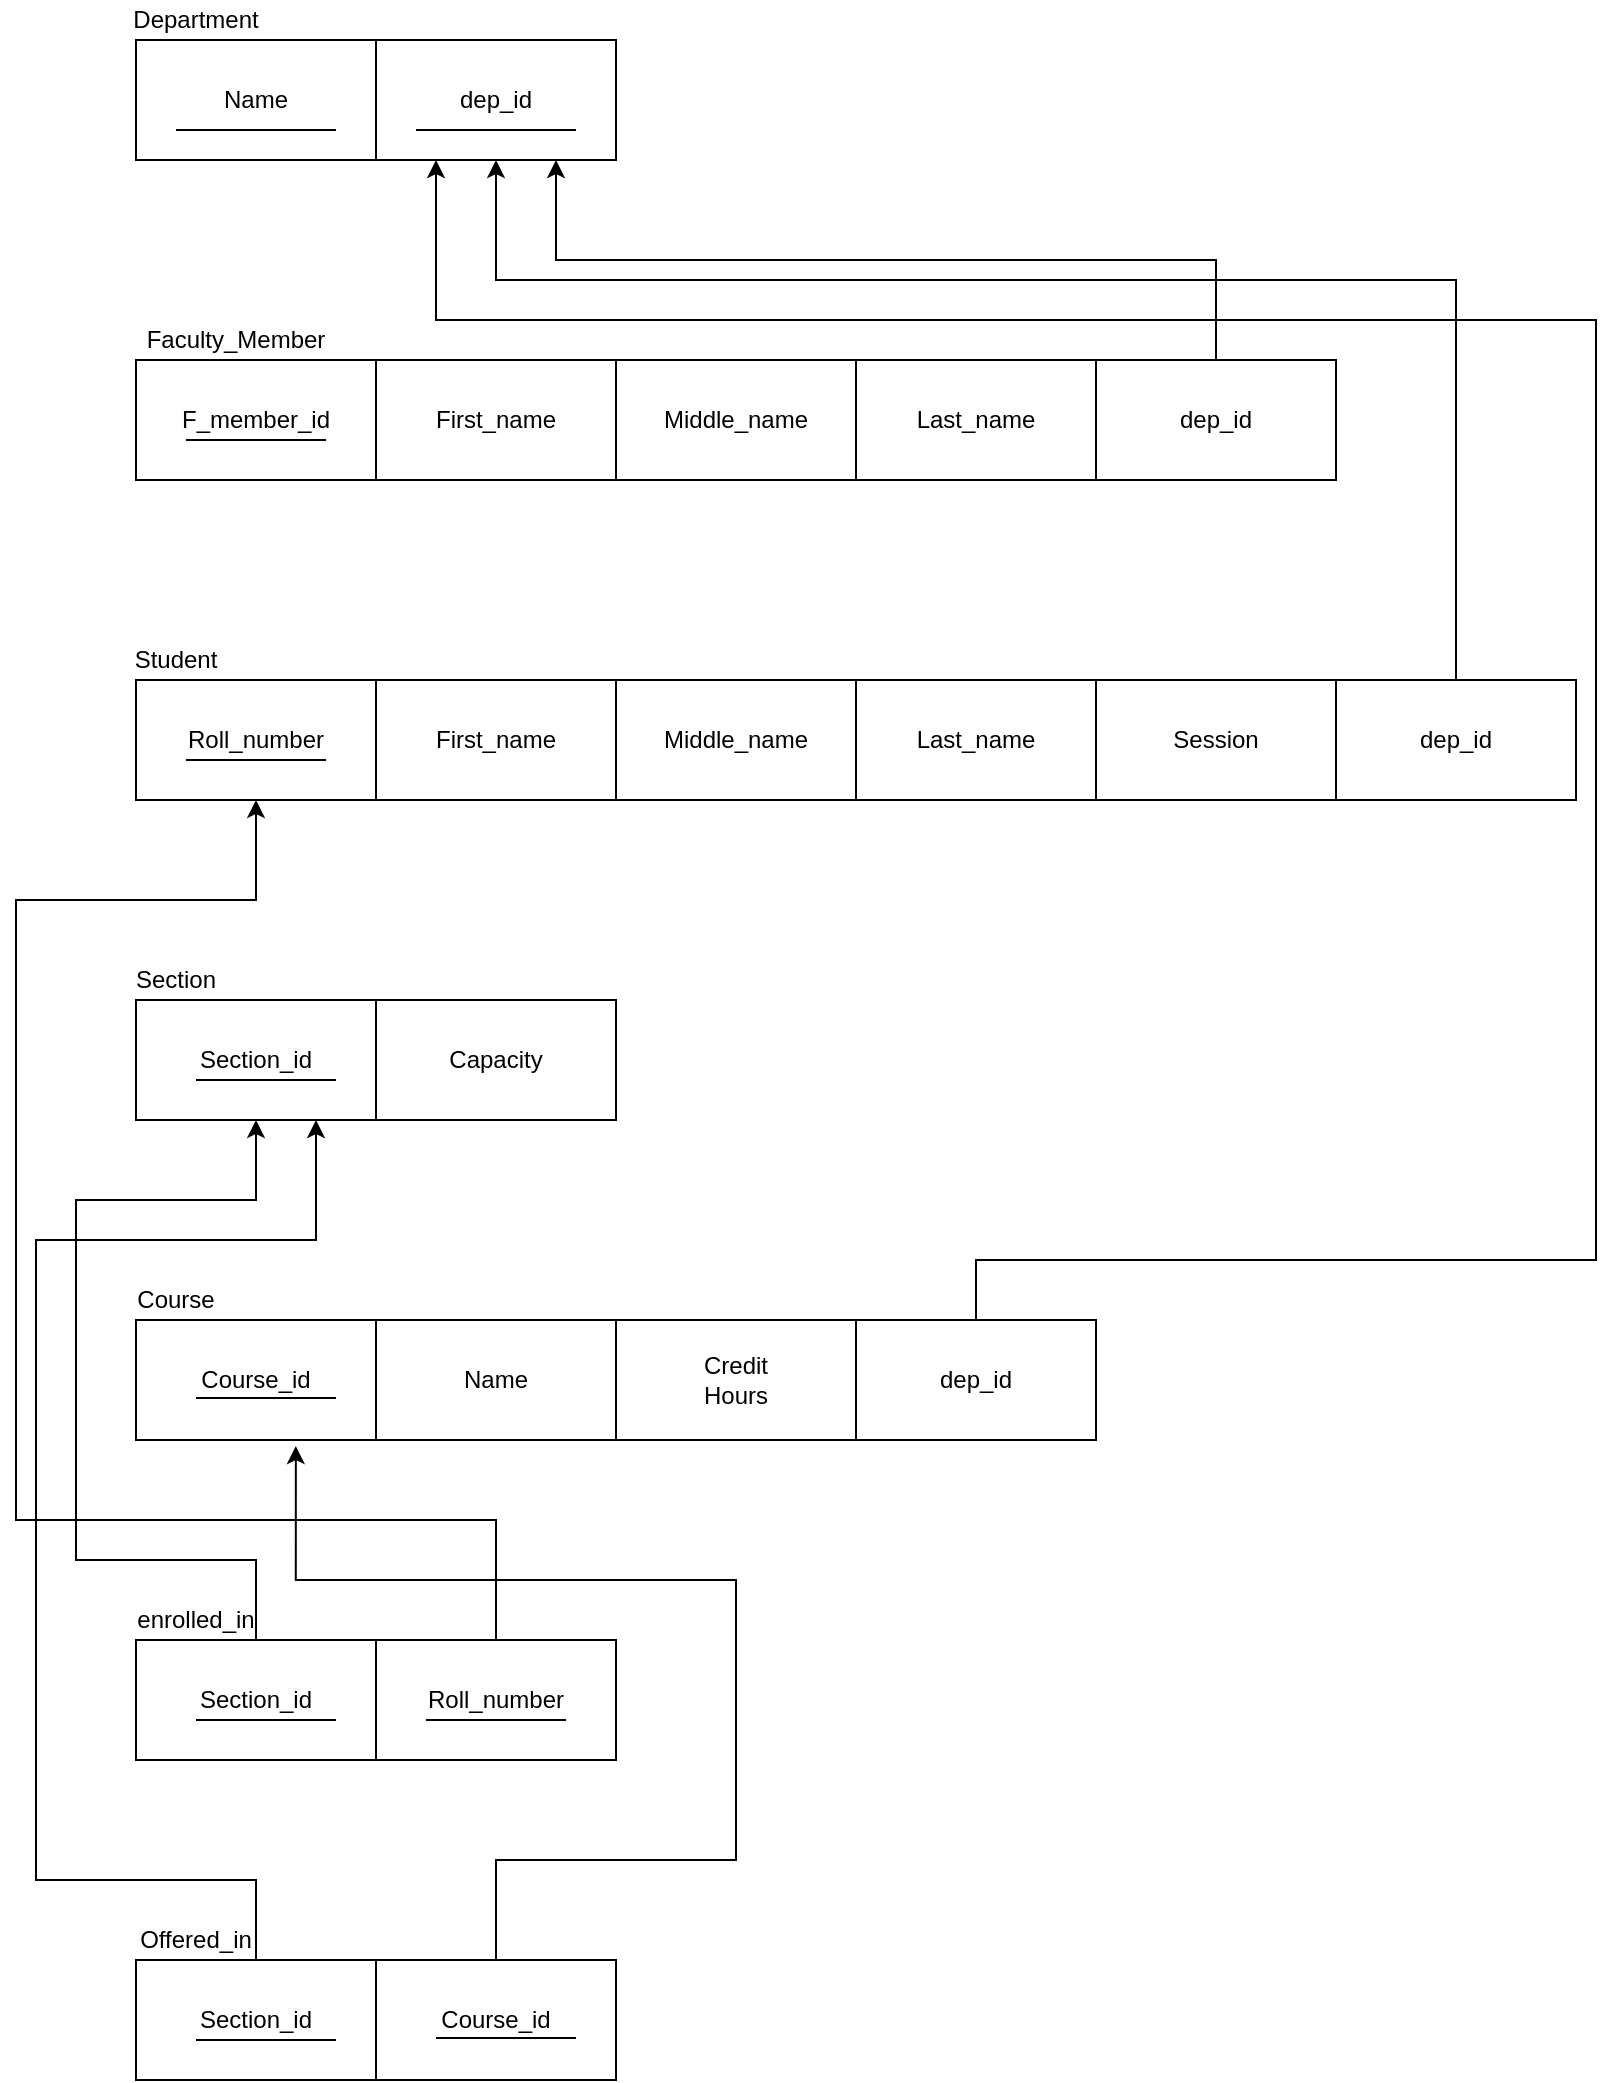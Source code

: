 <mxfile version="13.8.6" type="github">
  <diagram id="R2lEEEUBdFMjLlhIrx00" name="Page-1">
    <mxGraphModel dx="904" dy="413" grid="1" gridSize="10" guides="1" tooltips="1" connect="1" arrows="1" fold="1" page="1" pageScale="1" pageWidth="850" pageHeight="1100" math="0" shadow="0" extFonts="Permanent Marker^https://fonts.googleapis.com/css?family=Permanent+Marker">
      <root>
        <mxCell id="0" />
        <mxCell id="1" parent="0" />
        <mxCell id="VP4S1pkX_F0oo3JRPcs8-1" value="" style="rounded=0;whiteSpace=wrap;html=1;" parent="1" vertex="1">
          <mxGeometry x="160" y="120" width="120" height="60" as="geometry" />
        </mxCell>
        <mxCell id="VP4S1pkX_F0oo3JRPcs8-2" value="" style="rounded=0;whiteSpace=wrap;html=1;" parent="1" vertex="1">
          <mxGeometry x="280" y="120" width="120" height="60" as="geometry" />
        </mxCell>
        <mxCell id="VP4S1pkX_F0oo3JRPcs8-3" value="" style="rounded=0;whiteSpace=wrap;html=1;" parent="1" vertex="1">
          <mxGeometry x="280" y="280" width="120" height="60" as="geometry" />
        </mxCell>
        <mxCell id="VP4S1pkX_F0oo3JRPcs8-4" value="" style="rounded=0;whiteSpace=wrap;html=1;" parent="1" vertex="1">
          <mxGeometry x="160" y="280" width="120" height="60" as="geometry" />
        </mxCell>
        <mxCell id="VP4S1pkX_F0oo3JRPcs8-5" value="" style="rounded=0;whiteSpace=wrap;html=1;" parent="1" vertex="1">
          <mxGeometry x="400" y="280" width="120" height="60" as="geometry" />
        </mxCell>
        <mxCell id="VP4S1pkX_F0oo3JRPcs8-6" value="" style="rounded=0;whiteSpace=wrap;html=1;" parent="1" vertex="1">
          <mxGeometry x="520" y="280" width="120" height="60" as="geometry" />
        </mxCell>
        <mxCell id="kJa4N3SzeVfnvi3K9EXO-64" style="edgeStyle=orthogonalEdgeStyle;rounded=0;orthogonalLoop=1;jettySize=auto;html=1;exitX=0.5;exitY=0;exitDx=0;exitDy=0;entryX=0.75;entryY=1;entryDx=0;entryDy=0;" edge="1" parent="1" source="VP4S1pkX_F0oo3JRPcs8-7" target="VP4S1pkX_F0oo3JRPcs8-2">
          <mxGeometry relative="1" as="geometry" />
        </mxCell>
        <mxCell id="VP4S1pkX_F0oo3JRPcs8-7" value="" style="rounded=0;whiteSpace=wrap;html=1;" parent="1" vertex="1">
          <mxGeometry x="640" y="280" width="120" height="60" as="geometry" />
        </mxCell>
        <mxCell id="VP4S1pkX_F0oo3JRPcs8-8" value="" style="rounded=0;whiteSpace=wrap;html=1;" parent="1" vertex="1">
          <mxGeometry x="160" y="440" width="120" height="60" as="geometry" />
        </mxCell>
        <mxCell id="VP4S1pkX_F0oo3JRPcs8-9" value="" style="rounded=0;whiteSpace=wrap;html=1;" parent="1" vertex="1">
          <mxGeometry x="280" y="440" width="120" height="60" as="geometry" />
        </mxCell>
        <mxCell id="VP4S1pkX_F0oo3JRPcs8-10" value="" style="rounded=0;whiteSpace=wrap;html=1;" parent="1" vertex="1">
          <mxGeometry x="400" y="440" width="120" height="60" as="geometry" />
        </mxCell>
        <mxCell id="VP4S1pkX_F0oo3JRPcs8-11" value="" style="rounded=0;whiteSpace=wrap;html=1;" parent="1" vertex="1">
          <mxGeometry x="520" y="440" width="120" height="60" as="geometry" />
        </mxCell>
        <mxCell id="VP4S1pkX_F0oo3JRPcs8-12" value="" style="rounded=0;whiteSpace=wrap;html=1;" parent="1" vertex="1">
          <mxGeometry x="640" y="440" width="120" height="60" as="geometry" />
        </mxCell>
        <mxCell id="kJa4N3SzeVfnvi3K9EXO-65" style="edgeStyle=orthogonalEdgeStyle;rounded=0;orthogonalLoop=1;jettySize=auto;html=1;exitX=0.5;exitY=0;exitDx=0;exitDy=0;entryX=0.5;entryY=1;entryDx=0;entryDy=0;" edge="1" parent="1" source="VP4S1pkX_F0oo3JRPcs8-13" target="VP4S1pkX_F0oo3JRPcs8-2">
          <mxGeometry relative="1" as="geometry">
            <Array as="points">
              <mxPoint x="820" y="240" />
              <mxPoint x="340" y="240" />
            </Array>
          </mxGeometry>
        </mxCell>
        <mxCell id="VP4S1pkX_F0oo3JRPcs8-13" value="" style="rounded=0;whiteSpace=wrap;html=1;" parent="1" vertex="1">
          <mxGeometry x="760" y="440" width="120" height="60" as="geometry" />
        </mxCell>
        <mxCell id="VP4S1pkX_F0oo3JRPcs8-14" value="" style="rounded=0;whiteSpace=wrap;html=1;" parent="1" vertex="1">
          <mxGeometry x="160" y="600" width="120" height="60" as="geometry" />
        </mxCell>
        <mxCell id="VP4S1pkX_F0oo3JRPcs8-15" value="" style="rounded=0;whiteSpace=wrap;html=1;" parent="1" vertex="1">
          <mxGeometry x="280" y="600" width="120" height="60" as="geometry" />
        </mxCell>
        <mxCell id="VP4S1pkX_F0oo3JRPcs8-16" value="" style="rounded=0;whiteSpace=wrap;html=1;" parent="1" vertex="1">
          <mxGeometry x="160" y="760" width="120" height="60" as="geometry" />
        </mxCell>
        <mxCell id="kJa4N3SzeVfnvi3K9EXO-1" value="" style="rounded=0;whiteSpace=wrap;html=1;" vertex="1" parent="1">
          <mxGeometry x="280" y="760" width="120" height="60" as="geometry" />
        </mxCell>
        <mxCell id="kJa4N3SzeVfnvi3K9EXO-2" value="" style="rounded=0;whiteSpace=wrap;html=1;" vertex="1" parent="1">
          <mxGeometry x="400" y="760" width="120" height="60" as="geometry" />
        </mxCell>
        <mxCell id="kJa4N3SzeVfnvi3K9EXO-67" style="edgeStyle=orthogonalEdgeStyle;rounded=0;orthogonalLoop=1;jettySize=auto;html=1;exitX=0.5;exitY=0;exitDx=0;exitDy=0;entryX=0.25;entryY=1;entryDx=0;entryDy=0;" edge="1" parent="1" source="kJa4N3SzeVfnvi3K9EXO-3" target="VP4S1pkX_F0oo3JRPcs8-2">
          <mxGeometry relative="1" as="geometry">
            <Array as="points">
              <mxPoint x="580" y="730" />
              <mxPoint x="890" y="730" />
              <mxPoint x="890" y="260" />
              <mxPoint x="310" y="260" />
            </Array>
          </mxGeometry>
        </mxCell>
        <mxCell id="kJa4N3SzeVfnvi3K9EXO-3" value="" style="rounded=0;whiteSpace=wrap;html=1;" vertex="1" parent="1">
          <mxGeometry x="520" y="760" width="120" height="60" as="geometry" />
        </mxCell>
        <mxCell id="kJa4N3SzeVfnvi3K9EXO-9" value="Department" style="text;html=1;strokeColor=none;fillColor=none;align=center;verticalAlign=middle;whiteSpace=wrap;rounded=0;" vertex="1" parent="1">
          <mxGeometry x="170" y="100" width="40" height="20" as="geometry" />
        </mxCell>
        <mxCell id="kJa4N3SzeVfnvi3K9EXO-10" value="Name" style="text;html=1;strokeColor=none;fillColor=none;align=center;verticalAlign=middle;whiteSpace=wrap;rounded=0;" vertex="1" parent="1">
          <mxGeometry x="200" y="140" width="40" height="20" as="geometry" />
        </mxCell>
        <mxCell id="kJa4N3SzeVfnvi3K9EXO-11" value="dep_id" style="text;html=1;strokeColor=none;fillColor=none;align=center;verticalAlign=middle;whiteSpace=wrap;rounded=0;" vertex="1" parent="1">
          <mxGeometry x="320" y="140" width="40" height="20" as="geometry" />
        </mxCell>
        <mxCell id="kJa4N3SzeVfnvi3K9EXO-12" value="" style="endArrow=none;html=1;" edge="1" parent="1">
          <mxGeometry width="50" height="50" relative="1" as="geometry">
            <mxPoint x="180" y="165" as="sourcePoint" />
            <mxPoint x="260" y="165" as="targetPoint" />
            <Array as="points">
              <mxPoint x="220" y="165" />
            </Array>
          </mxGeometry>
        </mxCell>
        <mxCell id="kJa4N3SzeVfnvi3K9EXO-13" value="" style="endArrow=none;html=1;" edge="1" parent="1">
          <mxGeometry width="50" height="50" relative="1" as="geometry">
            <mxPoint x="300" y="165" as="sourcePoint" />
            <mxPoint x="380" y="165" as="targetPoint" />
          </mxGeometry>
        </mxCell>
        <mxCell id="kJa4N3SzeVfnvi3K9EXO-14" value="Faculty_Member" style="text;html=1;strokeColor=none;fillColor=none;align=center;verticalAlign=middle;whiteSpace=wrap;rounded=0;" vertex="1" parent="1">
          <mxGeometry x="190" y="260" width="40" height="20" as="geometry" />
        </mxCell>
        <mxCell id="kJa4N3SzeVfnvi3K9EXO-15" value="F_member_id" style="text;html=1;strokeColor=none;fillColor=none;align=center;verticalAlign=middle;whiteSpace=wrap;rounded=0;" vertex="1" parent="1">
          <mxGeometry x="200" y="300" width="40" height="20" as="geometry" />
        </mxCell>
        <mxCell id="kJa4N3SzeVfnvi3K9EXO-17" value="First_name" style="text;html=1;strokeColor=none;fillColor=none;align=center;verticalAlign=middle;whiteSpace=wrap;rounded=0;" vertex="1" parent="1">
          <mxGeometry x="320" y="300" width="40" height="20" as="geometry" />
        </mxCell>
        <mxCell id="kJa4N3SzeVfnvi3K9EXO-18" value="Middle_name" style="text;html=1;strokeColor=none;fillColor=none;align=center;verticalAlign=middle;whiteSpace=wrap;rounded=0;" vertex="1" parent="1">
          <mxGeometry x="440" y="300" width="40" height="20" as="geometry" />
        </mxCell>
        <mxCell id="kJa4N3SzeVfnvi3K9EXO-19" value="Last_name" style="text;html=1;strokeColor=none;fillColor=none;align=center;verticalAlign=middle;whiteSpace=wrap;rounded=0;" vertex="1" parent="1">
          <mxGeometry x="560" y="300" width="40" height="20" as="geometry" />
        </mxCell>
        <mxCell id="kJa4N3SzeVfnvi3K9EXO-20" value="dep_id" style="text;html=1;strokeColor=none;fillColor=none;align=center;verticalAlign=middle;whiteSpace=wrap;rounded=0;" vertex="1" parent="1">
          <mxGeometry x="680" y="300" width="40" height="20" as="geometry" />
        </mxCell>
        <mxCell id="kJa4N3SzeVfnvi3K9EXO-22" value="Middle_name" style="text;html=1;strokeColor=none;fillColor=none;align=center;verticalAlign=middle;whiteSpace=wrap;rounded=0;" vertex="1" parent="1">
          <mxGeometry x="440" y="460" width="40" height="20" as="geometry" />
        </mxCell>
        <mxCell id="kJa4N3SzeVfnvi3K9EXO-23" value="dep_id" style="text;html=1;strokeColor=none;fillColor=none;align=center;verticalAlign=middle;whiteSpace=wrap;rounded=0;" vertex="1" parent="1">
          <mxGeometry x="800" y="460" width="40" height="20" as="geometry" />
        </mxCell>
        <mxCell id="kJa4N3SzeVfnvi3K9EXO-24" value="Session" style="text;html=1;strokeColor=none;fillColor=none;align=center;verticalAlign=middle;whiteSpace=wrap;rounded=0;" vertex="1" parent="1">
          <mxGeometry x="680" y="460" width="40" height="20" as="geometry" />
        </mxCell>
        <mxCell id="kJa4N3SzeVfnvi3K9EXO-25" value="Last_name" style="text;html=1;strokeColor=none;fillColor=none;align=center;verticalAlign=middle;whiteSpace=wrap;rounded=0;" vertex="1" parent="1">
          <mxGeometry x="560" y="460" width="40" height="20" as="geometry" />
        </mxCell>
        <mxCell id="kJa4N3SzeVfnvi3K9EXO-26" value="First_name" style="text;html=1;strokeColor=none;fillColor=none;align=center;verticalAlign=middle;whiteSpace=wrap;rounded=0;" vertex="1" parent="1">
          <mxGeometry x="320" y="460" width="40" height="20" as="geometry" />
        </mxCell>
        <mxCell id="kJa4N3SzeVfnvi3K9EXO-27" value="Roll_number" style="text;html=1;strokeColor=none;fillColor=none;align=center;verticalAlign=middle;whiteSpace=wrap;rounded=0;" vertex="1" parent="1">
          <mxGeometry x="200" y="460" width="40" height="20" as="geometry" />
        </mxCell>
        <mxCell id="kJa4N3SzeVfnvi3K9EXO-28" value="Student" style="text;html=1;strokeColor=none;fillColor=none;align=center;verticalAlign=middle;whiteSpace=wrap;rounded=0;" vertex="1" parent="1">
          <mxGeometry x="160" y="420" width="40" height="20" as="geometry" />
        </mxCell>
        <mxCell id="kJa4N3SzeVfnvi3K9EXO-32" value="dep_id" style="text;html=1;strokeColor=none;fillColor=none;align=center;verticalAlign=middle;whiteSpace=wrap;rounded=0;" vertex="1" parent="1">
          <mxGeometry x="560" y="780" width="40" height="20" as="geometry" />
        </mxCell>
        <mxCell id="kJa4N3SzeVfnvi3K9EXO-33" value="Credit Hours" style="text;html=1;strokeColor=none;fillColor=none;align=center;verticalAlign=middle;whiteSpace=wrap;rounded=0;" vertex="1" parent="1">
          <mxGeometry x="440" y="780" width="40" height="20" as="geometry" />
        </mxCell>
        <mxCell id="kJa4N3SzeVfnvi3K9EXO-34" value="Name" style="text;html=1;strokeColor=none;fillColor=none;align=center;verticalAlign=middle;whiteSpace=wrap;rounded=0;" vertex="1" parent="1">
          <mxGeometry x="320" y="780" width="40" height="20" as="geometry" />
        </mxCell>
        <mxCell id="kJa4N3SzeVfnvi3K9EXO-35" value="Course_id" style="text;html=1;strokeColor=none;fillColor=none;align=center;verticalAlign=middle;whiteSpace=wrap;rounded=0;" vertex="1" parent="1">
          <mxGeometry x="200" y="780" width="40" height="20" as="geometry" />
        </mxCell>
        <mxCell id="kJa4N3SzeVfnvi3K9EXO-36" value="Capacity" style="text;html=1;strokeColor=none;fillColor=none;align=center;verticalAlign=middle;whiteSpace=wrap;rounded=0;" vertex="1" parent="1">
          <mxGeometry x="320" y="620" width="40" height="20" as="geometry" />
        </mxCell>
        <mxCell id="kJa4N3SzeVfnvi3K9EXO-37" value="Section_id" style="text;html=1;strokeColor=none;fillColor=none;align=center;verticalAlign=middle;whiteSpace=wrap;rounded=0;" vertex="1" parent="1">
          <mxGeometry x="200" y="620" width="40" height="20" as="geometry" />
        </mxCell>
        <mxCell id="kJa4N3SzeVfnvi3K9EXO-38" value="enrolled_in" style="text;html=1;strokeColor=none;fillColor=none;align=center;verticalAlign=middle;whiteSpace=wrap;rounded=0;" vertex="1" parent="1">
          <mxGeometry x="170" y="900" width="40" height="20" as="geometry" />
        </mxCell>
        <mxCell id="kJa4N3SzeVfnvi3K9EXO-39" value="Course" style="text;html=1;strokeColor=none;fillColor=none;align=center;verticalAlign=middle;whiteSpace=wrap;rounded=0;" vertex="1" parent="1">
          <mxGeometry x="160" y="740" width="40" height="20" as="geometry" />
        </mxCell>
        <mxCell id="kJa4N3SzeVfnvi3K9EXO-40" value="Section" style="text;html=1;strokeColor=none;fillColor=none;align=center;verticalAlign=middle;whiteSpace=wrap;rounded=0;" vertex="1" parent="1">
          <mxGeometry x="160" y="580" width="40" height="20" as="geometry" />
        </mxCell>
        <mxCell id="kJa4N3SzeVfnvi3K9EXO-43" value="" style="endArrow=none;html=1;" edge="1" parent="1">
          <mxGeometry width="50" height="50" relative="1" as="geometry">
            <mxPoint x="185" y="320" as="sourcePoint" />
            <mxPoint x="255" y="320" as="targetPoint" />
          </mxGeometry>
        </mxCell>
        <mxCell id="kJa4N3SzeVfnvi3K9EXO-44" value="" style="endArrow=none;html=1;" edge="1" parent="1">
          <mxGeometry width="50" height="50" relative="1" as="geometry">
            <mxPoint x="185" y="480" as="sourcePoint" />
            <mxPoint x="255" y="480" as="targetPoint" />
          </mxGeometry>
        </mxCell>
        <mxCell id="kJa4N3SzeVfnvi3K9EXO-45" value="" style="endArrow=none;html=1;" edge="1" parent="1">
          <mxGeometry width="50" height="50" relative="1" as="geometry">
            <mxPoint x="190" y="640" as="sourcePoint" />
            <mxPoint x="260" y="640" as="targetPoint" />
          </mxGeometry>
        </mxCell>
        <mxCell id="kJa4N3SzeVfnvi3K9EXO-46" value="" style="endArrow=none;html=1;" edge="1" parent="1">
          <mxGeometry width="50" height="50" relative="1" as="geometry">
            <mxPoint x="190" y="799" as="sourcePoint" />
            <mxPoint x="260" y="799" as="targetPoint" />
          </mxGeometry>
        </mxCell>
        <mxCell id="kJa4N3SzeVfnvi3K9EXO-68" style="edgeStyle=orthogonalEdgeStyle;rounded=0;orthogonalLoop=1;jettySize=auto;html=1;entryX=0.5;entryY=1;entryDx=0;entryDy=0;" edge="1" parent="1" source="kJa4N3SzeVfnvi3K9EXO-48" target="VP4S1pkX_F0oo3JRPcs8-14">
          <mxGeometry relative="1" as="geometry">
            <Array as="points">
              <mxPoint x="220" y="880" />
              <mxPoint x="130" y="880" />
              <mxPoint x="130" y="700" />
              <mxPoint x="220" y="700" />
            </Array>
          </mxGeometry>
        </mxCell>
        <mxCell id="kJa4N3SzeVfnvi3K9EXO-48" value="" style="rounded=0;whiteSpace=wrap;html=1;" vertex="1" parent="1">
          <mxGeometry x="160" y="920" width="120" height="60" as="geometry" />
        </mxCell>
        <mxCell id="kJa4N3SzeVfnvi3K9EXO-49" value="Section_id" style="text;html=1;strokeColor=none;fillColor=none;align=center;verticalAlign=middle;whiteSpace=wrap;rounded=0;" vertex="1" parent="1">
          <mxGeometry x="200" y="940" width="40" height="20" as="geometry" />
        </mxCell>
        <mxCell id="kJa4N3SzeVfnvi3K9EXO-50" value="" style="endArrow=none;html=1;" edge="1" parent="1">
          <mxGeometry width="50" height="50" relative="1" as="geometry">
            <mxPoint x="190" y="960" as="sourcePoint" />
            <mxPoint x="260" y="960" as="targetPoint" />
          </mxGeometry>
        </mxCell>
        <mxCell id="kJa4N3SzeVfnvi3K9EXO-71" style="edgeStyle=orthogonalEdgeStyle;rounded=0;orthogonalLoop=1;jettySize=auto;html=1;entryX=0.666;entryY=1.051;entryDx=0;entryDy=0;entryPerimeter=0;" edge="1" parent="1" source="kJa4N3SzeVfnvi3K9EXO-54" target="VP4S1pkX_F0oo3JRPcs8-16">
          <mxGeometry relative="1" as="geometry">
            <Array as="points">
              <mxPoint x="340" y="1030" />
              <mxPoint x="460" y="1030" />
              <mxPoint x="460" y="890" />
              <mxPoint x="240" y="890" />
            </Array>
          </mxGeometry>
        </mxCell>
        <mxCell id="kJa4N3SzeVfnvi3K9EXO-54" value="" style="rounded=0;whiteSpace=wrap;html=1;" vertex="1" parent="1">
          <mxGeometry x="280" y="1080" width="120" height="60" as="geometry" />
        </mxCell>
        <mxCell id="kJa4N3SzeVfnvi3K9EXO-55" value="Course_id" style="text;html=1;strokeColor=none;fillColor=none;align=center;verticalAlign=middle;whiteSpace=wrap;rounded=0;" vertex="1" parent="1">
          <mxGeometry x="320" y="1100" width="40" height="20" as="geometry" />
        </mxCell>
        <mxCell id="kJa4N3SzeVfnvi3K9EXO-56" value="" style="endArrow=none;html=1;" edge="1" parent="1">
          <mxGeometry width="50" height="50" relative="1" as="geometry">
            <mxPoint x="310" y="1119" as="sourcePoint" />
            <mxPoint x="380" y="1119" as="targetPoint" />
          </mxGeometry>
        </mxCell>
        <mxCell id="kJa4N3SzeVfnvi3K9EXO-70" style="edgeStyle=orthogonalEdgeStyle;rounded=0;orthogonalLoop=1;jettySize=auto;html=1;entryX=0.75;entryY=1;entryDx=0;entryDy=0;" edge="1" parent="1" source="kJa4N3SzeVfnvi3K9EXO-57" target="VP4S1pkX_F0oo3JRPcs8-14">
          <mxGeometry relative="1" as="geometry">
            <Array as="points">
              <mxPoint x="220" y="1040" />
              <mxPoint x="110" y="1040" />
              <mxPoint x="110" y="720" />
              <mxPoint x="250" y="720" />
            </Array>
          </mxGeometry>
        </mxCell>
        <mxCell id="kJa4N3SzeVfnvi3K9EXO-57" value="" style="rounded=0;whiteSpace=wrap;html=1;" vertex="1" parent="1">
          <mxGeometry x="160" y="1080" width="120" height="60" as="geometry" />
        </mxCell>
        <mxCell id="kJa4N3SzeVfnvi3K9EXO-58" value="Section_id" style="text;html=1;strokeColor=none;fillColor=none;align=center;verticalAlign=middle;whiteSpace=wrap;rounded=0;" vertex="1" parent="1">
          <mxGeometry x="200" y="1100" width="40" height="20" as="geometry" />
        </mxCell>
        <mxCell id="kJa4N3SzeVfnvi3K9EXO-59" value="" style="endArrow=none;html=1;" edge="1" parent="1">
          <mxGeometry width="50" height="50" relative="1" as="geometry">
            <mxPoint x="190" y="1120" as="sourcePoint" />
            <mxPoint x="260" y="1120" as="targetPoint" />
          </mxGeometry>
        </mxCell>
        <mxCell id="kJa4N3SzeVfnvi3K9EXO-60" value="Offered_in" style="text;html=1;strokeColor=none;fillColor=none;align=center;verticalAlign=middle;whiteSpace=wrap;rounded=0;" vertex="1" parent="1">
          <mxGeometry x="170" y="1060" width="40" height="20" as="geometry" />
        </mxCell>
        <mxCell id="kJa4N3SzeVfnvi3K9EXO-69" style="edgeStyle=orthogonalEdgeStyle;rounded=0;orthogonalLoop=1;jettySize=auto;html=1;entryX=0.5;entryY=1;entryDx=0;entryDy=0;" edge="1" parent="1" source="kJa4N3SzeVfnvi3K9EXO-61" target="VP4S1pkX_F0oo3JRPcs8-8">
          <mxGeometry relative="1" as="geometry">
            <Array as="points">
              <mxPoint x="340" y="860" />
              <mxPoint x="100" y="860" />
              <mxPoint x="100" y="550" />
              <mxPoint x="220" y="550" />
            </Array>
          </mxGeometry>
        </mxCell>
        <mxCell id="kJa4N3SzeVfnvi3K9EXO-61" value="" style="rounded=0;whiteSpace=wrap;html=1;" vertex="1" parent="1">
          <mxGeometry x="280" y="920" width="120" height="60" as="geometry" />
        </mxCell>
        <mxCell id="kJa4N3SzeVfnvi3K9EXO-62" value="Roll_number" style="text;html=1;strokeColor=none;fillColor=none;align=center;verticalAlign=middle;whiteSpace=wrap;rounded=0;" vertex="1" parent="1">
          <mxGeometry x="320" y="940" width="40" height="20" as="geometry" />
        </mxCell>
        <mxCell id="kJa4N3SzeVfnvi3K9EXO-63" value="" style="endArrow=none;html=1;" edge="1" parent="1">
          <mxGeometry width="50" height="50" relative="1" as="geometry">
            <mxPoint x="305" y="960" as="sourcePoint" />
            <mxPoint x="375" y="960" as="targetPoint" />
          </mxGeometry>
        </mxCell>
      </root>
    </mxGraphModel>
  </diagram>
</mxfile>
